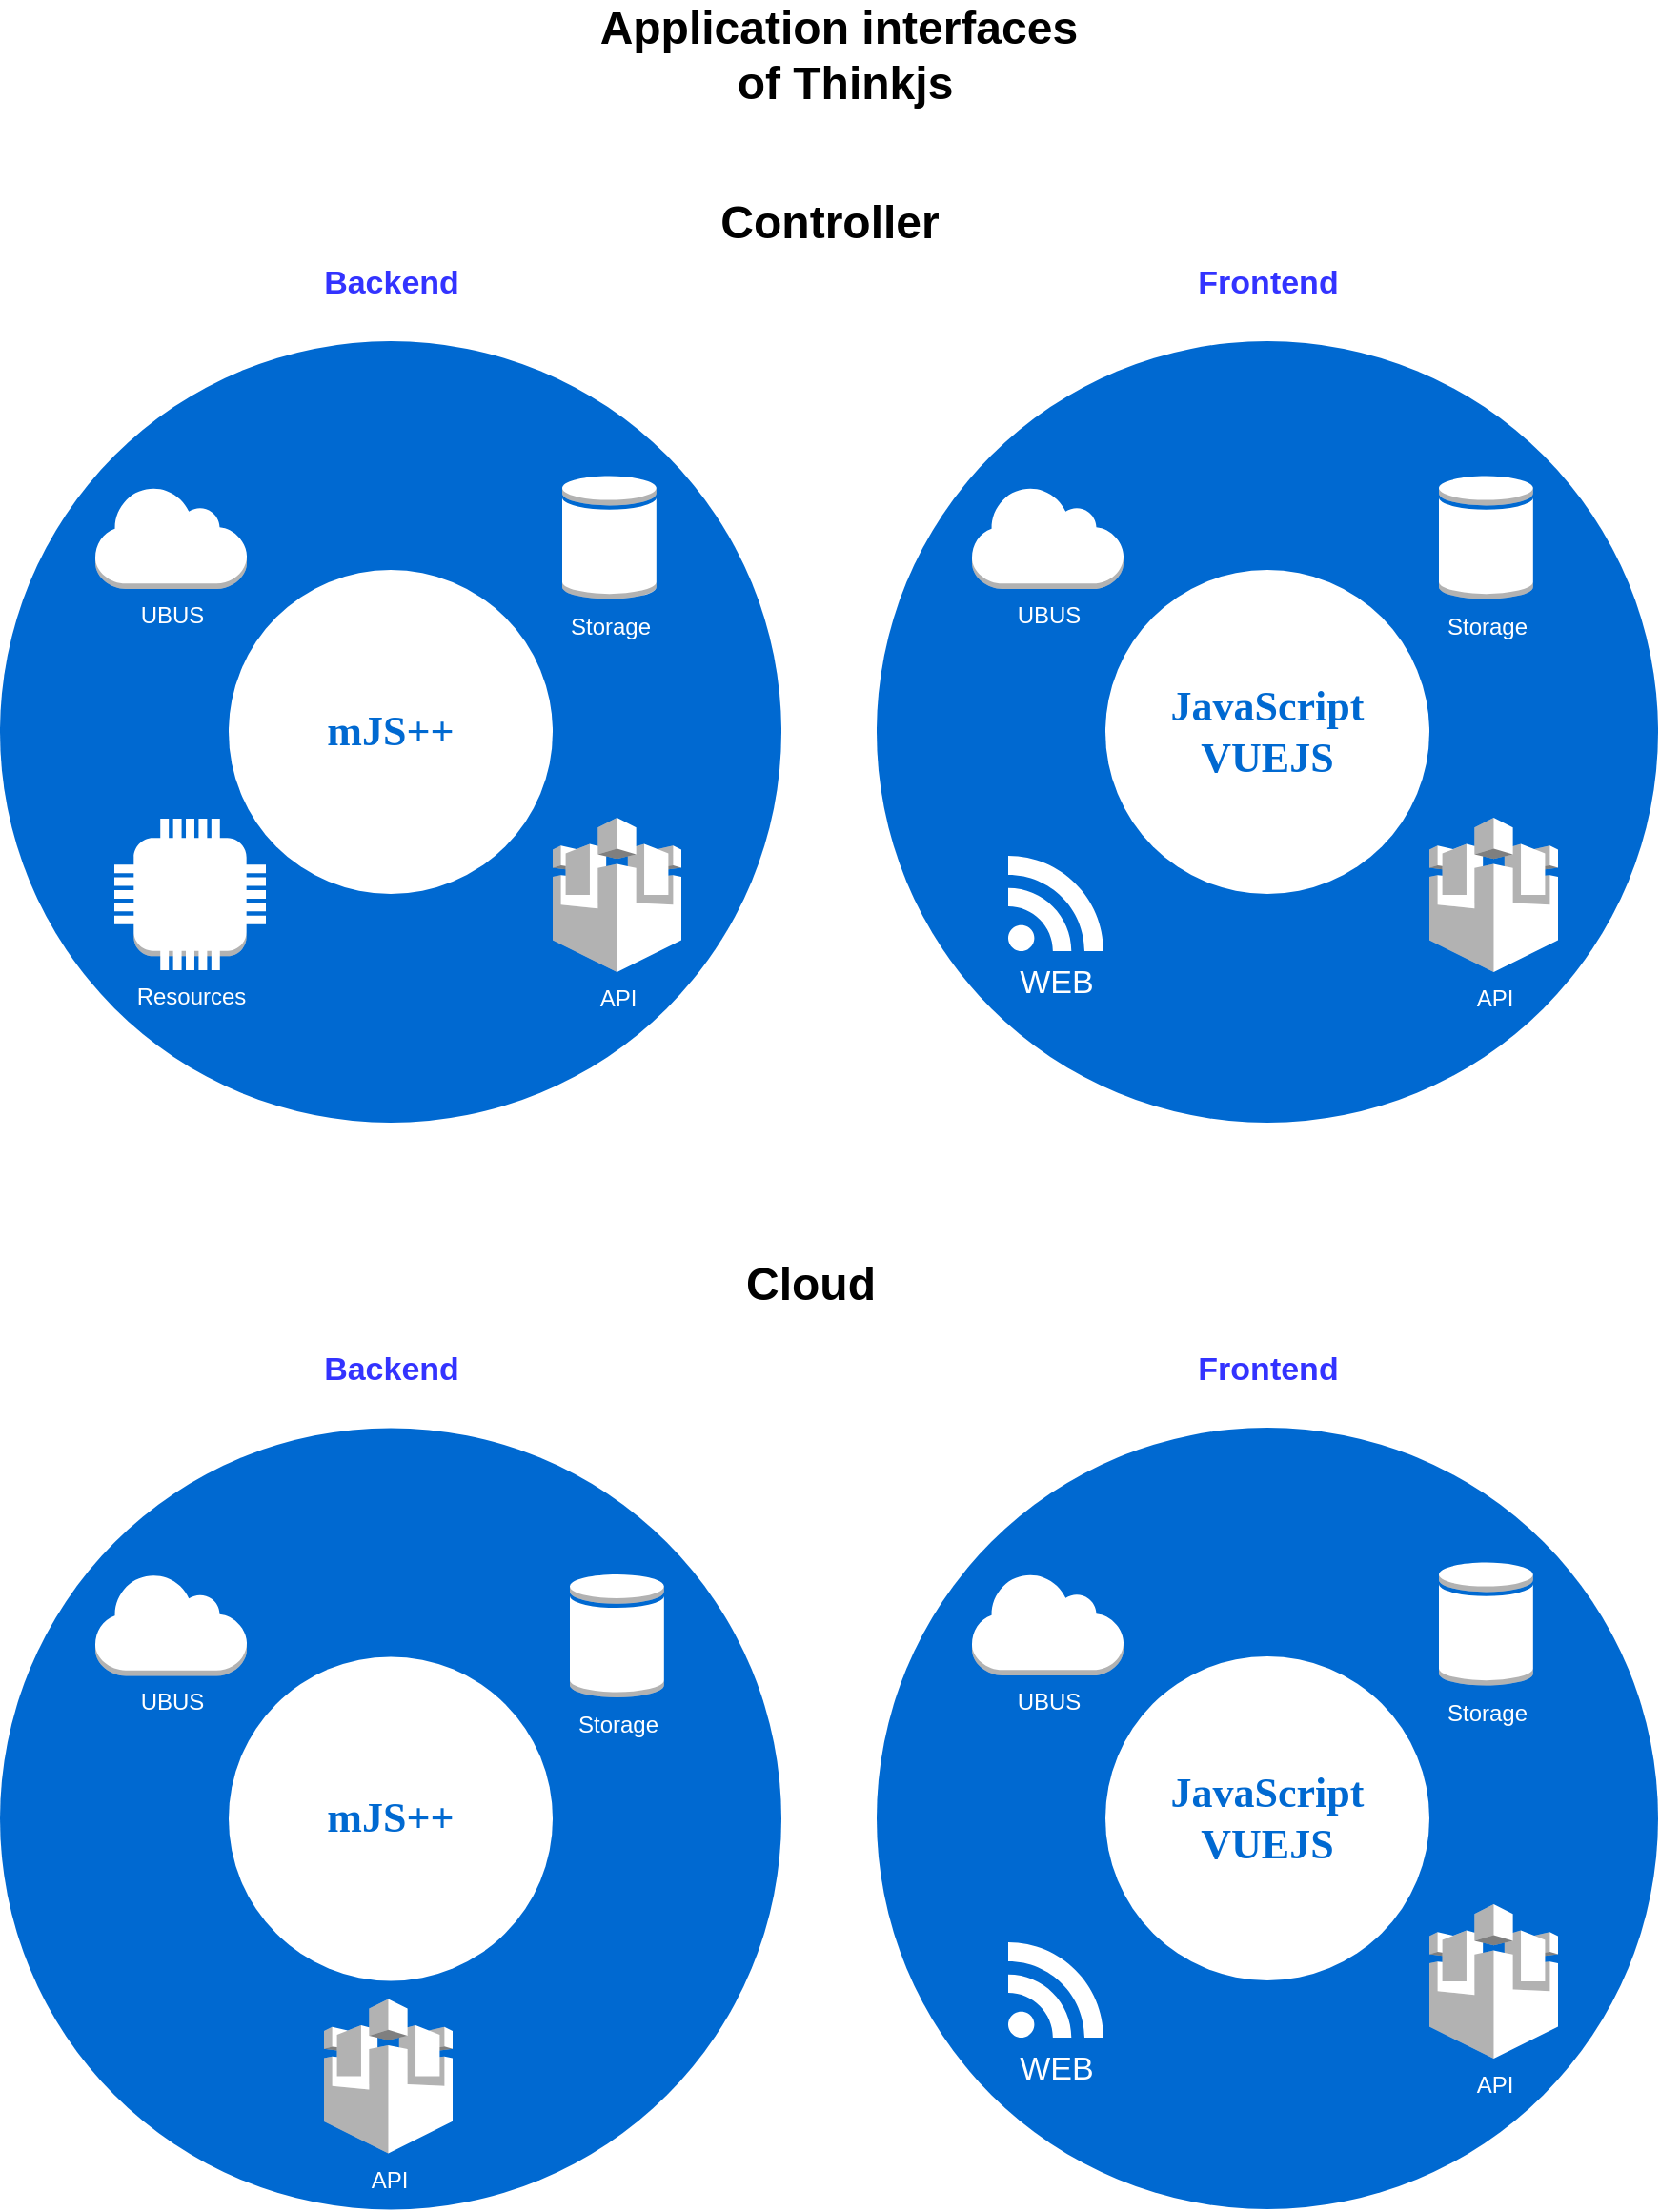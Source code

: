 <mxfile version="10.6.0" type="device"><diagram name="Page-1" id="3e8102d1-ef87-2e61-34e1-82d9a586fe2e"><mxGraphModel dx="1394" dy="747" grid="1" gridSize="10" guides="1" tooltips="1" connect="1" arrows="1" fold="1" page="1" pageScale="1" pageWidth="1100" pageHeight="850" background="#ffffff" math="0" shadow="0"><root><mxCell id="0"/><mxCell id="1" parent="0"/><mxCell id="70666756c84bb93c-1" value="" style="ellipse;whiteSpace=wrap;html=1;rounded=0;shadow=0;comic=0;strokeWidth=1;fontFamily=Verdana;fontSize=14;strokeColor=none;fillColor=#0069D1;" parent="1" vertex="1"><mxGeometry x="110" y="210" width="410" height="410" as="geometry"/></mxCell><mxCell id="70666756c84bb93c-2" value="mJS++" style="ellipse;whiteSpace=wrap;html=1;rounded=0;shadow=0;comic=0;strokeWidth=1;fontFamily=Verdana;fontSize=22;strokeColor=none;fillColor=#ffffff;fontColor=#0069D1;fontStyle=1" parent="1" vertex="1"><mxGeometry x="230" y="330" width="170" height="170" as="geometry"/></mxCell><mxCell id="z1F1weBzL0j6_aq87aPm-1" value="Application interfaces&amp;nbsp;&lt;br&gt;of Thinkjs" style="text;strokeColor=none;fillColor=none;html=1;fontSize=24;fontStyle=1;verticalAlign=middle;align=center;" vertex="1" parent="1"><mxGeometry x="125" y="35" width="855" height="50" as="geometry"/></mxCell><mxCell id="z1F1weBzL0j6_aq87aPm-2" value="Storage" style="outlineConnect=0;dashed=0;verticalLabelPosition=bottom;verticalAlign=top;align=center;html=1;shape=mxgraph.aws3.rds_db_instance_standby_multi_az;fillColor=#FFFFFF;gradientColor=none;fontColor=#FFFFFF;" vertex="1" parent="1"><mxGeometry x="405" y="280" width="49.5" height="66" as="geometry"/></mxCell><mxCell id="z1F1weBzL0j6_aq87aPm-3" value="UBUS" style="outlineConnect=0;dashed=0;verticalLabelPosition=bottom;verticalAlign=top;align=center;html=1;shape=mxgraph.aws3.internet_2;fillColor=#FFFFFF;gradientColor=none;fontColor=#FFFFFF;" vertex="1" parent="1"><mxGeometry x="160" y="286" width="79.5" height="54" as="geometry"/></mxCell><mxCell id="z1F1weBzL0j6_aq87aPm-7" value="Resources" style="outlineConnect=0;dashed=0;verticalLabelPosition=bottom;verticalAlign=top;align=center;html=1;shape=mxgraph.aws3.generic;fillColor=#FFFFFF;gradientColor=none;strokeColor=#3333FF;fontColor=#FFFFFF;" vertex="1" parent="1"><mxGeometry x="170" y="460.5" width="79.5" height="79.5" as="geometry"/></mxCell><mxCell id="z1F1weBzL0j6_aq87aPm-8" value="API" style="outlineConnect=0;dashed=0;verticalLabelPosition=bottom;verticalAlign=top;align=center;html=1;shape=mxgraph.aws3.aws_iot;fillColor=#FFFFFF;gradientColor=none;strokeColor=#3333FF;fontColor=#FFFFFF;" vertex="1" parent="1"><mxGeometry x="400" y="460" width="67.5" height="81" as="geometry"/></mxCell><mxCell id="z1F1weBzL0j6_aq87aPm-9" value="Backend" style="text;html=1;strokeColor=none;fillColor=none;align=center;verticalAlign=middle;whiteSpace=wrap;rounded=0;fontColor=#3333FF;fontSize=17;fontStyle=1" vertex="1" parent="1"><mxGeometry x="242.5" y="170" width="145" height="20" as="geometry"/></mxCell><mxCell id="z1F1weBzL0j6_aq87aPm-10" value="" style="ellipse;whiteSpace=wrap;html=1;rounded=0;shadow=0;comic=0;strokeWidth=1;fontFamily=Verdana;fontSize=14;strokeColor=none;fillColor=#0069D1;" vertex="1" parent="1"><mxGeometry x="570" y="210" width="410" height="410" as="geometry"/></mxCell><mxCell id="z1F1weBzL0j6_aq87aPm-11" value="JavaScript&lt;br&gt;VUEJS&lt;br&gt;" style="ellipse;whiteSpace=wrap;html=1;rounded=0;shadow=0;comic=0;strokeWidth=1;fontFamily=Verdana;fontSize=22;strokeColor=none;fillColor=#ffffff;fontColor=#0069D1;fontStyle=1" vertex="1" parent="1"><mxGeometry x="690" y="330" width="170" height="170" as="geometry"/></mxCell><mxCell id="z1F1weBzL0j6_aq87aPm-12" value="Storage" style="outlineConnect=0;dashed=0;verticalLabelPosition=bottom;verticalAlign=top;align=center;html=1;shape=mxgraph.aws3.rds_db_instance_standby_multi_az;fillColor=#FFFFFF;gradientColor=none;fontColor=#FFFFFF;" vertex="1" parent="1"><mxGeometry x="865" y="280" width="49.5" height="66" as="geometry"/></mxCell><mxCell id="z1F1weBzL0j6_aq87aPm-13" value="UBUS" style="outlineConnect=0;dashed=0;verticalLabelPosition=bottom;verticalAlign=top;align=center;html=1;shape=mxgraph.aws3.internet_2;fillColor=#FFFFFF;gradientColor=none;fontColor=#FFFFFF;" vertex="1" parent="1"><mxGeometry x="620" y="286" width="79.5" height="54" as="geometry"/></mxCell><mxCell id="z1F1weBzL0j6_aq87aPm-15" value="API" style="outlineConnect=0;dashed=0;verticalLabelPosition=bottom;verticalAlign=top;align=center;html=1;shape=mxgraph.aws3.aws_iot;fillColor=#FFFFFF;gradientColor=none;strokeColor=#3333FF;fontColor=#FFFFFF;" vertex="1" parent="1"><mxGeometry x="860" y="460" width="67.5" height="81" as="geometry"/></mxCell><mxCell id="z1F1weBzL0j6_aq87aPm-16" value="Frontend" style="text;html=1;strokeColor=none;fillColor=none;align=center;verticalAlign=middle;whiteSpace=wrap;rounded=0;fontColor=#3333FF;fontSize=17;fontStyle=1" vertex="1" parent="1"><mxGeometry x="702.5" y="170" width="145" height="20" as="geometry"/></mxCell><mxCell id="z1F1weBzL0j6_aq87aPm-17" value="WEB" style="shape=mxgraph.signs.tech.rss;html=1;fillColor=#FFFFFF;strokeColor=none;verticalLabelPosition=bottom;verticalAlign=top;align=center;fontSize=17;fontColor=#FFFFFF;" vertex="1" parent="1"><mxGeometry x="639" y="480" width="50" height="50" as="geometry"/></mxCell><mxCell id="z1F1weBzL0j6_aq87aPm-30" value="Controller" style="text;strokeColor=none;fillColor=none;html=1;fontSize=24;fontStyle=1;verticalAlign=middle;align=center;" vertex="1" parent="1"><mxGeometry x="120" y="123" width="850" height="50" as="geometry"/></mxCell><mxCell id="z1F1weBzL0j6_aq87aPm-31" value="Cloud" style="text;strokeColor=none;fillColor=none;html=1;fontSize=24;fontStyle=1;verticalAlign=middle;align=center;" vertex="1" parent="1"><mxGeometry x="110" y="680" width="850" height="50" as="geometry"/></mxCell><mxCell id="z1F1weBzL0j6_aq87aPm-33" value="" style="ellipse;whiteSpace=wrap;html=1;rounded=0;shadow=0;comic=0;strokeWidth=1;fontFamily=Verdana;fontSize=14;strokeColor=none;fillColor=#0069D1;" vertex="1" parent="1"><mxGeometry x="110" y="780.206" width="410" height="410" as="geometry"/></mxCell><mxCell id="z1F1weBzL0j6_aq87aPm-34" value="mJS++" style="ellipse;whiteSpace=wrap;html=1;rounded=0;shadow=0;comic=0;strokeWidth=1;fontFamily=Verdana;fontSize=22;strokeColor=none;fillColor=#ffffff;fontColor=#0069D1;fontStyle=1" vertex="1" parent="1"><mxGeometry x="230" y="900.206" width="170" height="170" as="geometry"/></mxCell><mxCell id="z1F1weBzL0j6_aq87aPm-35" value="Storage" style="outlineConnect=0;dashed=0;verticalLabelPosition=bottom;verticalAlign=top;align=center;html=1;shape=mxgraph.aws3.rds_db_instance_standby_multi_az;fillColor=#FFFFFF;gradientColor=none;fontColor=#FFFFFF;" vertex="1" parent="1"><mxGeometry x="409" y="856.206" width="49.5" height="66" as="geometry"/></mxCell><mxCell id="z1F1weBzL0j6_aq87aPm-36" value="UBUS" style="outlineConnect=0;dashed=0;verticalLabelPosition=bottom;verticalAlign=top;align=center;html=1;shape=mxgraph.aws3.internet_2;fillColor=#FFFFFF;gradientColor=none;fontColor=#FFFFFF;" vertex="1" parent="1"><mxGeometry x="160" y="856.206" width="79.5" height="54" as="geometry"/></mxCell><mxCell id="z1F1weBzL0j6_aq87aPm-38" value="API" style="outlineConnect=0;dashed=0;verticalLabelPosition=bottom;verticalAlign=top;align=center;html=1;shape=mxgraph.aws3.aws_iot;fillColor=#FFFFFF;gradientColor=none;strokeColor=#3333FF;fontColor=#FFFFFF;" vertex="1" parent="1"><mxGeometry x="280" y="1079.706" width="67.5" height="81" as="geometry"/></mxCell><mxCell id="z1F1weBzL0j6_aq87aPm-39" value="Backend&lt;br&gt;" style="text;html=1;strokeColor=none;fillColor=none;align=center;verticalAlign=middle;whiteSpace=wrap;rounded=0;fontColor=#3333FF;fontSize=17;fontStyle=1" vertex="1" parent="1"><mxGeometry x="242.5" y="740.206" width="145" height="20" as="geometry"/></mxCell><mxCell id="z1F1weBzL0j6_aq87aPm-40" value="" style="ellipse;whiteSpace=wrap;html=1;rounded=0;shadow=0;comic=0;strokeWidth=1;fontFamily=Verdana;fontSize=14;strokeColor=none;fillColor=#0069D1;" vertex="1" parent="1"><mxGeometry x="570" y="780" width="410" height="410" as="geometry"/></mxCell><mxCell id="z1F1weBzL0j6_aq87aPm-41" value="JavaScript&lt;br&gt;VUEJS&lt;br&gt;" style="ellipse;whiteSpace=wrap;html=1;rounded=0;shadow=0;comic=0;strokeWidth=1;fontFamily=Verdana;fontSize=22;strokeColor=none;fillColor=#ffffff;fontColor=#0069D1;fontStyle=1" vertex="1" parent="1"><mxGeometry x="690" y="900" width="170" height="170" as="geometry"/></mxCell><mxCell id="z1F1weBzL0j6_aq87aPm-42" value="Storage" style="outlineConnect=0;dashed=0;verticalLabelPosition=bottom;verticalAlign=top;align=center;html=1;shape=mxgraph.aws3.rds_db_instance_standby_multi_az;fillColor=#FFFFFF;gradientColor=none;fontColor=#FFFFFF;" vertex="1" parent="1"><mxGeometry x="865" y="850" width="49.5" height="66" as="geometry"/></mxCell><mxCell id="z1F1weBzL0j6_aq87aPm-43" value="UBUS" style="outlineConnect=0;dashed=0;verticalLabelPosition=bottom;verticalAlign=top;align=center;html=1;shape=mxgraph.aws3.internet_2;fillColor=#FFFFFF;gradientColor=none;fontColor=#FFFFFF;" vertex="1" parent="1"><mxGeometry x="620" y="856" width="79.5" height="54" as="geometry"/></mxCell><mxCell id="z1F1weBzL0j6_aq87aPm-44" value="API" style="outlineConnect=0;dashed=0;verticalLabelPosition=bottom;verticalAlign=top;align=center;html=1;shape=mxgraph.aws3.aws_iot;fillColor=#FFFFFF;gradientColor=none;strokeColor=#3333FF;fontColor=#FFFFFF;" vertex="1" parent="1"><mxGeometry x="860" y="1030" width="67.5" height="81" as="geometry"/></mxCell><mxCell id="z1F1weBzL0j6_aq87aPm-45" value="Frontend" style="text;html=1;strokeColor=none;fillColor=none;align=center;verticalAlign=middle;whiteSpace=wrap;rounded=0;fontColor=#3333FF;fontSize=17;fontStyle=1" vertex="1" parent="1"><mxGeometry x="702.5" y="740" width="145" height="20" as="geometry"/></mxCell><mxCell id="z1F1weBzL0j6_aq87aPm-46" value="WEB" style="shape=mxgraph.signs.tech.rss;html=1;fillColor=#FFFFFF;strokeColor=none;verticalLabelPosition=bottom;verticalAlign=top;align=center;fontSize=17;fontColor=#FFFFFF;" vertex="1" parent="1"><mxGeometry x="639" y="1050" width="50" height="50" as="geometry"/></mxCell></root></mxGraphModel></diagram></mxfile>